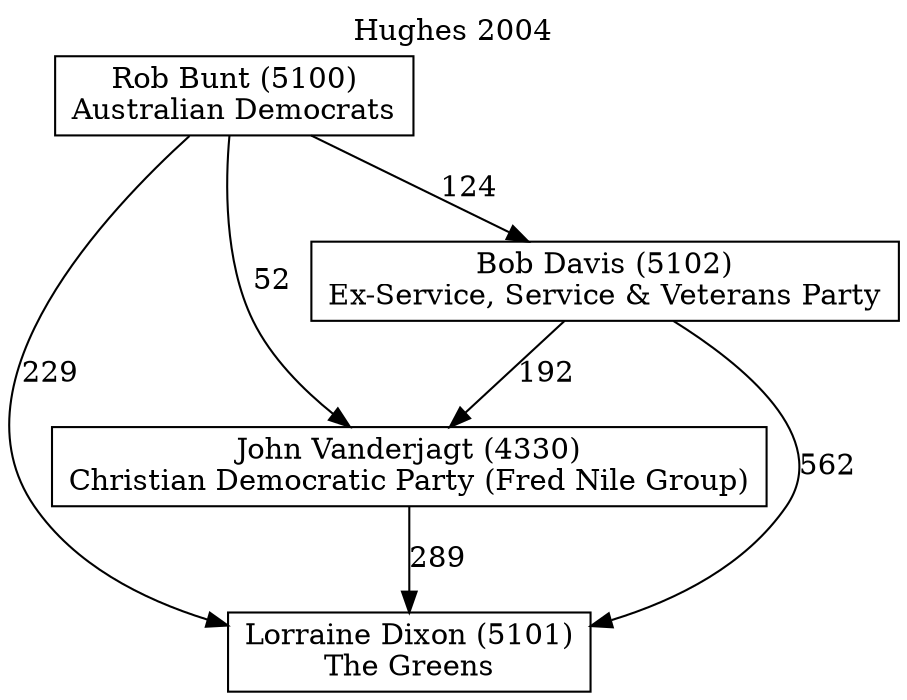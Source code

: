 // House preference flow
digraph "Lorraine Dixon (5101)_Hughes_2004" {
	graph [label="Hughes 2004" labelloc=t mclimit=10]
	node [shape=box]
	"Lorraine Dixon (5101)" [label="Lorraine Dixon (5101)
The Greens"]
	"John Vanderjagt (4330)" [label="John Vanderjagt (4330)
Christian Democratic Party (Fred Nile Group)"]
	"Bob Davis (5102)" [label="Bob Davis (5102)
Ex-Service, Service & Veterans Party"]
	"Rob Bunt (5100)" [label="Rob Bunt (5100)
Australian Democrats"]
	"Lorraine Dixon (5101)" [label="Lorraine Dixon (5101)
The Greens"]
	"Bob Davis (5102)" [label="Bob Davis (5102)
Ex-Service, Service & Veterans Party"]
	"Rob Bunt (5100)" [label="Rob Bunt (5100)
Australian Democrats"]
	"Lorraine Dixon (5101)" [label="Lorraine Dixon (5101)
The Greens"]
	"Rob Bunt (5100)" [label="Rob Bunt (5100)
Australian Democrats"]
	"Rob Bunt (5100)" [label="Rob Bunt (5100)
Australian Democrats"]
	"Bob Davis (5102)" [label="Bob Davis (5102)
Ex-Service, Service & Veterans Party"]
	"Rob Bunt (5100)" [label="Rob Bunt (5100)
Australian Democrats"]
	"Rob Bunt (5100)" [label="Rob Bunt (5100)
Australian Democrats"]
	"John Vanderjagt (4330)" [label="John Vanderjagt (4330)
Christian Democratic Party (Fred Nile Group)"]
	"Bob Davis (5102)" [label="Bob Davis (5102)
Ex-Service, Service & Veterans Party"]
	"Rob Bunt (5100)" [label="Rob Bunt (5100)
Australian Democrats"]
	"John Vanderjagt (4330)" [label="John Vanderjagt (4330)
Christian Democratic Party (Fred Nile Group)"]
	"Rob Bunt (5100)" [label="Rob Bunt (5100)
Australian Democrats"]
	"Rob Bunt (5100)" [label="Rob Bunt (5100)
Australian Democrats"]
	"Bob Davis (5102)" [label="Bob Davis (5102)
Ex-Service, Service & Veterans Party"]
	"Rob Bunt (5100)" [label="Rob Bunt (5100)
Australian Democrats"]
	"Rob Bunt (5100)" [label="Rob Bunt (5100)
Australian Democrats"]
	"John Vanderjagt (4330)" -> "Lorraine Dixon (5101)" [label=289]
	"Bob Davis (5102)" -> "John Vanderjagt (4330)" [label=192]
	"Rob Bunt (5100)" -> "Bob Davis (5102)" [label=124]
	"Bob Davis (5102)" -> "Lorraine Dixon (5101)" [label=562]
	"Rob Bunt (5100)" -> "Lorraine Dixon (5101)" [label=229]
	"Rob Bunt (5100)" -> "John Vanderjagt (4330)" [label=52]
}
